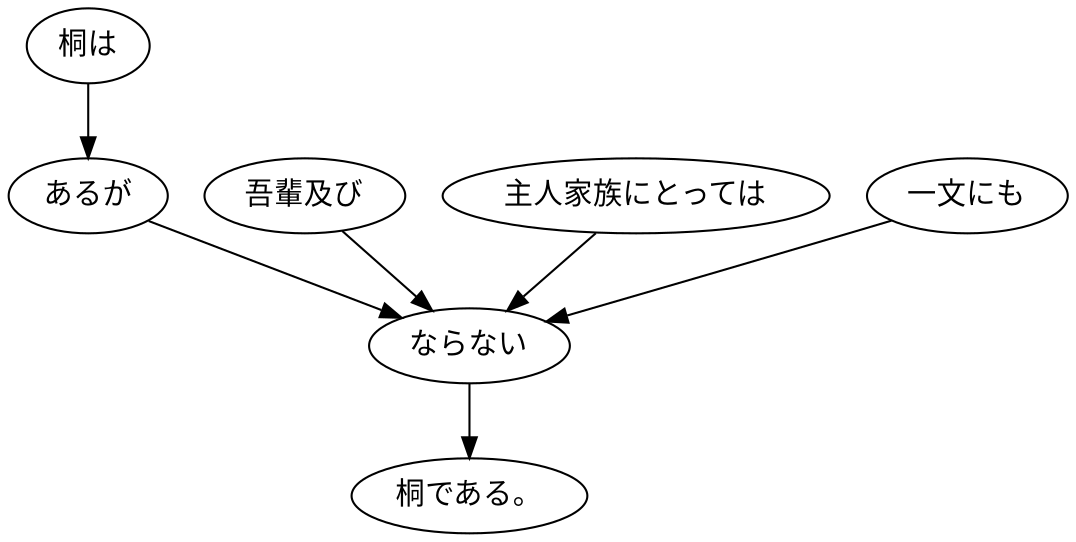 digraph graph4684 {
	node0 [label="桐は"];
	node1 [label="あるが"];
	node2 [label="吾輩及び"];
	node3 [label="主人家族にとっては"];
	node4 [label="一文にも"];
	node5 [label="ならない"];
	node6 [label="桐である。"];
	node0 -> node1;
	node1 -> node5;
	node2 -> node5;
	node3 -> node5;
	node4 -> node5;
	node5 -> node6;
}
